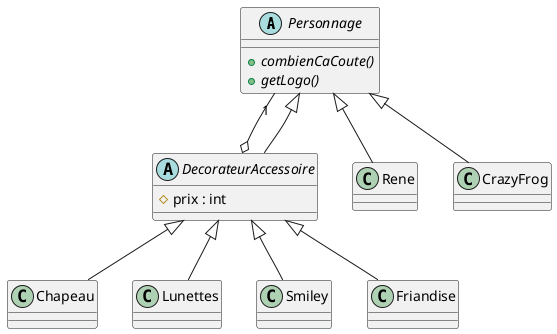 @startuml

abstract class Personnage {
    + {abstract} combienCaCoute()
    + {abstract} getLogo()
}
abstract class DecorateurAccessoire {
# prix : int
}

class Rene
class CrazyFrog

class Chapeau
class Lunettes
class Smiley
class Friandise

Personnage <|-- Rene
Personnage <|-- CrazyFrog

DecorateurAccessoire <|-- Chapeau
DecorateurAccessoire <|-- Smiley
DecorateurAccessoire <|-- Lunettes
DecorateurAccessoire <|-- Friandise

Personnage "1" --o  DecorateurAccessoire
Personnage <|-- DecorateurAccessoire


@enduml
